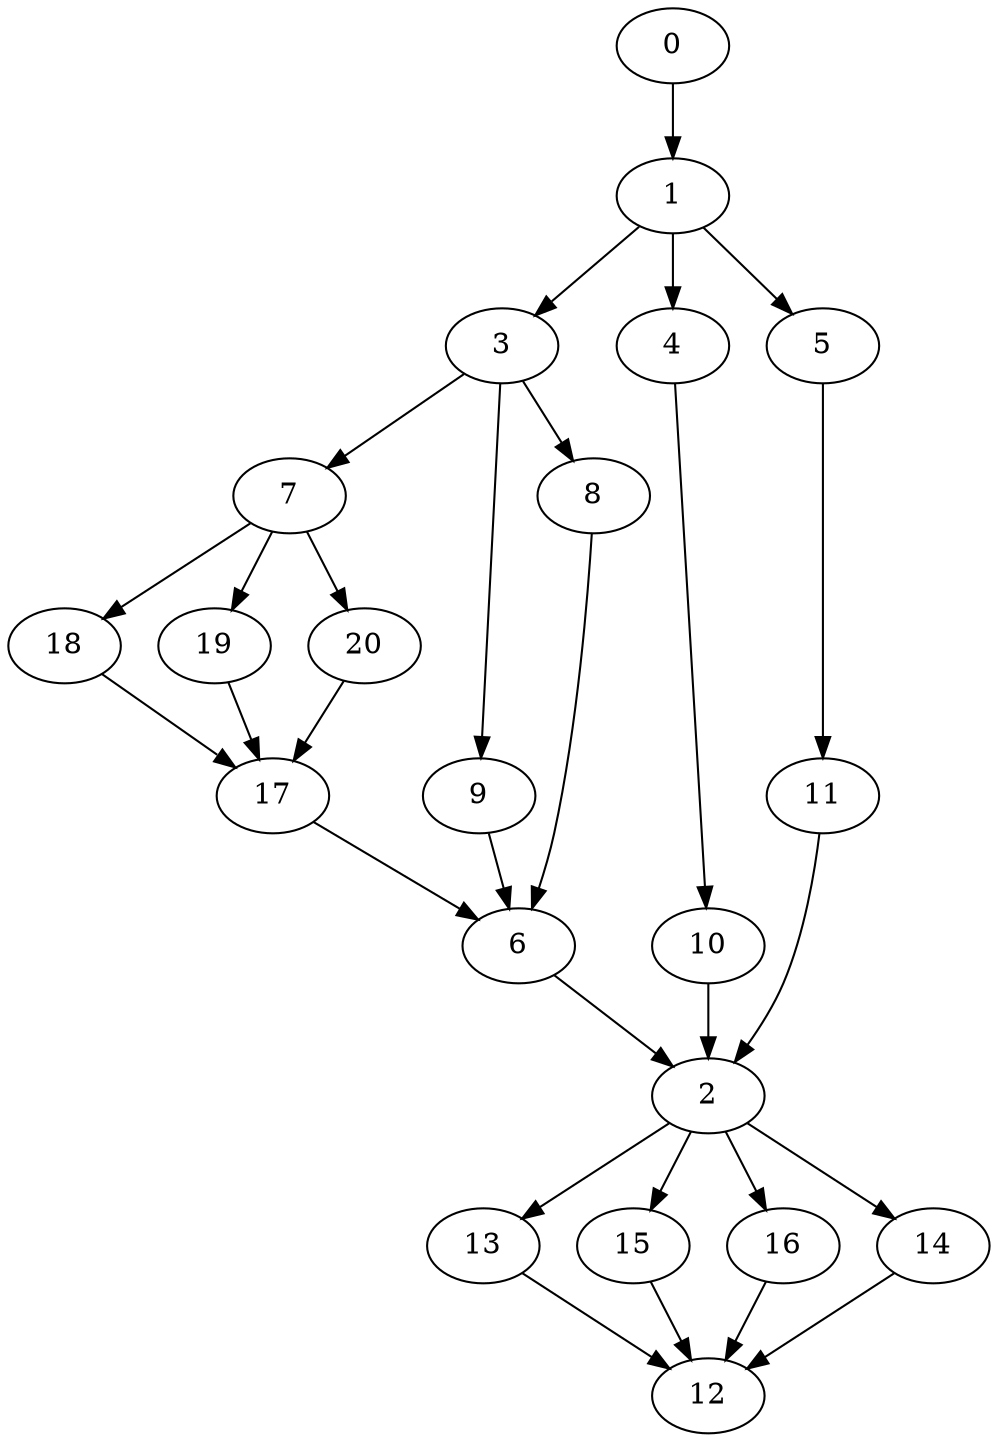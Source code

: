 digraph "SeriesParallel-MaxBf-5_Nodes_21_CCR_1.02_WeightType_Random_Heterogeneous-4-4" {
0 [Weight=2];
1 [Weight=5];
3 [Weight=4];
7 [Weight=7];
18 [Weight=9];
19 [Weight=7];
20 [Weight=5];
9 [Weight=11];
8 [Weight=10];
17 [Weight=11];
4 [Weight=7];
5 [Weight=6];
11 [Weight=11];
6 [Weight=5];
10 [Weight=9];
2 [Weight=10];
13 [Weight=12];
15 [Weight=10];
16 [Weight=12];
14 [Weight=10];
12 [Weight=6];
0 -> 1 [Weight=5];
7 -> 18 [Weight=4];
2 -> 16 [Weight=4];
17 -> 6 [Weight=6];
18 -> 17 [Weight=10];
2 -> 15 [Weight=8];
13 -> 12 [Weight=10];
16 -> 12 [Weight=5];
10 -> 2 [Weight=3];
3 -> 8 [Weight=2];
3 -> 7 [Weight=5];
20 -> 17 [Weight=3];
2 -> 13 [Weight=2];
1 -> 4 [Weight=6];
4 -> 10 [Weight=9];
1 -> 3 [Weight=3];
2 -> 14 [Weight=6];
7 -> 19 [Weight=9];
19 -> 17 [Weight=2];
11 -> 2 [Weight=5];
6 -> 2 [Weight=10];
1 -> 5 [Weight=10];
9 -> 6 [Weight=9];
7 -> 20 [Weight=4];
3 -> 9 [Weight=3];
5 -> 11 [Weight=5];
15 -> 12 [Weight=9];
8 -> 6 [Weight=9];
14 -> 12 [Weight=6];
}
